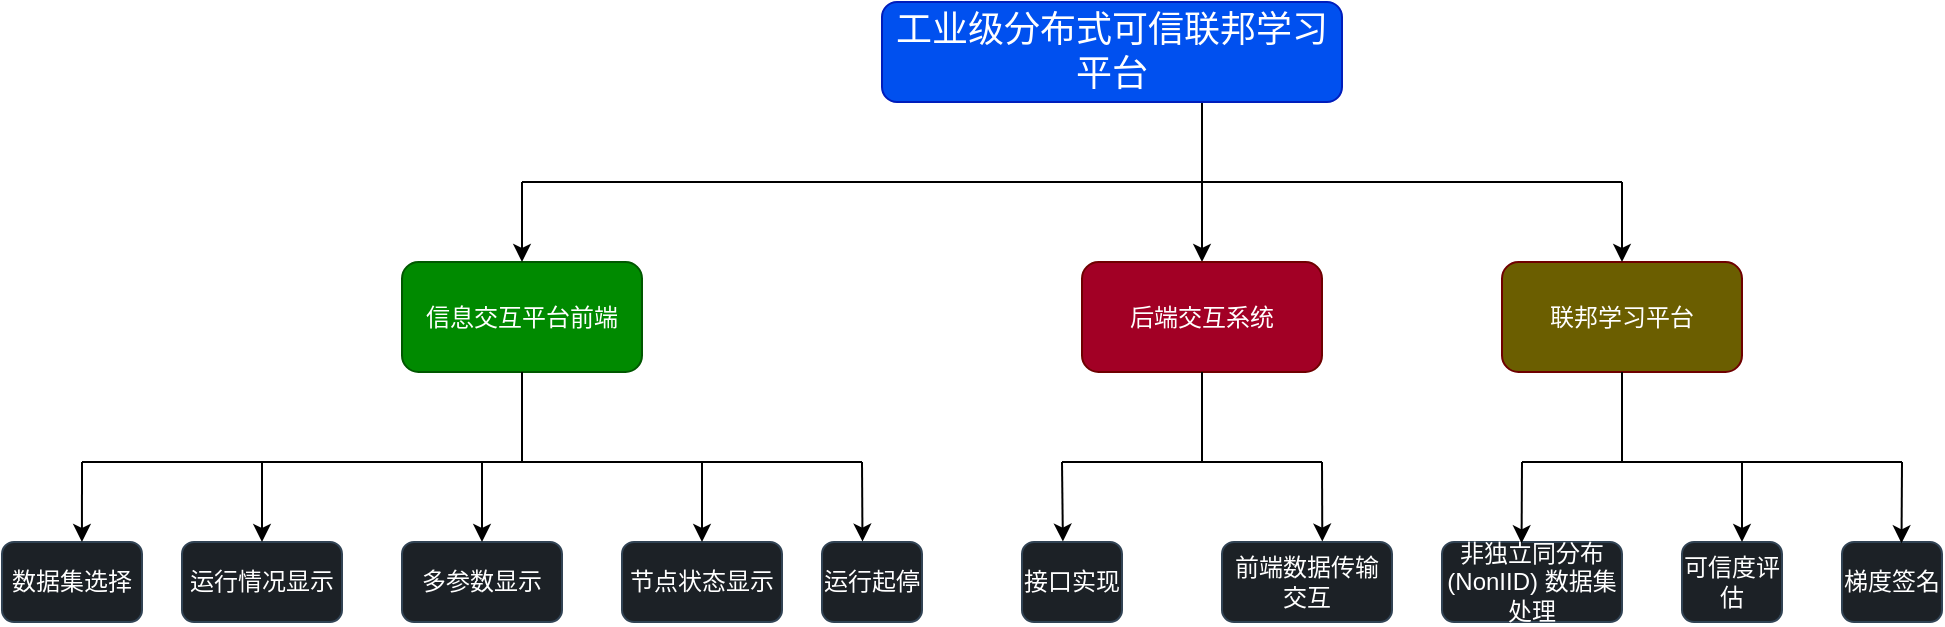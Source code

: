 <mxfile version="24.8.3">
  <diagram id="prtHgNgQTEPvFCAcTncT" name="Page-1">
    <mxGraphModel dx="1928" dy="647" grid="1" gridSize="10" guides="1" tooltips="1" connect="1" arrows="1" fold="1" page="1" pageScale="1" pageWidth="827" pageHeight="1169" math="0" shadow="0">
      <root>
        <mxCell id="0" />
        <mxCell id="1" parent="0" />
        <mxCell id="OQ3-HiYQG09LI8E70GHC-3" value="" style="edgeStyle=orthogonalEdgeStyle;rounded=0;orthogonalLoop=1;jettySize=auto;html=1;" edge="1" parent="1" source="OQ3-HiYQG09LI8E70GHC-1" target="OQ3-HiYQG09LI8E70GHC-2">
          <mxGeometry relative="1" as="geometry">
            <Array as="points">
              <mxPoint x="380" y="200" />
              <mxPoint x="380" y="200" />
            </Array>
          </mxGeometry>
        </mxCell>
        <mxCell id="OQ3-HiYQG09LI8E70GHC-1" value="&lt;span style=&quot;text-align: start; font-family: 仿宋;&quot;&gt;&lt;font style=&quot;font-size: 18px;&quot;&gt;工业级分布式可信联邦学习平台&lt;/font&gt;&lt;/span&gt;&lt;span style=&quot;font-size: medium; text-align: start;&quot;&gt;&lt;/span&gt;" style="rounded=1;whiteSpace=wrap;html=1;fillColor=#0050ef;strokeColor=#001DBC;fontColor=#ffffff;" vertex="1" parent="1">
          <mxGeometry x="220" y="110" width="230" height="50" as="geometry" />
        </mxCell>
        <mxCell id="OQ3-HiYQG09LI8E70GHC-2" value="后端交互系统" style="whiteSpace=wrap;html=1;fillColor=#a20025;strokeColor=#6F0000;rounded=1;fontColor=#ffffff;" vertex="1" parent="1">
          <mxGeometry x="320" y="240" width="120" height="55" as="geometry" />
        </mxCell>
        <mxCell id="OQ3-HiYQG09LI8E70GHC-4" value="信息交互平台前端" style="whiteSpace=wrap;html=1;fillColor=#008a00;strokeColor=#005700;rounded=1;fontColor=#ffffff;" vertex="1" parent="1">
          <mxGeometry x="-20" y="240" width="120" height="55" as="geometry" />
        </mxCell>
        <mxCell id="OQ3-HiYQG09LI8E70GHC-6" value="联邦学习平台" style="whiteSpace=wrap;html=1;fillColor=#6B5E00;strokeColor=#6F0000;rounded=1;fontColor=#ffffff;fillStyle=auto;" vertex="1" parent="1">
          <mxGeometry x="530" y="240" width="120" height="55" as="geometry" />
        </mxCell>
        <mxCell id="OQ3-HiYQG09LI8E70GHC-8" value="" style="endArrow=none;html=1;rounded=0;" edge="1" parent="1">
          <mxGeometry width="50" height="50" relative="1" as="geometry">
            <mxPoint x="590" y="200" as="sourcePoint" />
            <mxPoint x="40" y="200" as="targetPoint" />
          </mxGeometry>
        </mxCell>
        <mxCell id="OQ3-HiYQG09LI8E70GHC-9" value="" style="endArrow=classic;html=1;rounded=0;entryX=0.5;entryY=0;entryDx=0;entryDy=0;" edge="1" parent="1" target="OQ3-HiYQG09LI8E70GHC-4">
          <mxGeometry width="50" height="50" relative="1" as="geometry">
            <mxPoint x="40" y="200" as="sourcePoint" />
            <mxPoint x="440" y="270" as="targetPoint" />
          </mxGeometry>
        </mxCell>
        <mxCell id="OQ3-HiYQG09LI8E70GHC-10" value="" style="endArrow=classic;html=1;rounded=0;entryX=0.5;entryY=0;entryDx=0;entryDy=0;" edge="1" parent="1" target="OQ3-HiYQG09LI8E70GHC-6">
          <mxGeometry width="50" height="50" relative="1" as="geometry">
            <mxPoint x="590" y="200" as="sourcePoint" />
            <mxPoint x="440" y="270" as="targetPoint" />
          </mxGeometry>
        </mxCell>
        <mxCell id="OQ3-HiYQG09LI8E70GHC-14" value="运行情况显示" style="rounded=1;whiteSpace=wrap;html=1;fillColor=#1C2126;fontColor=#ffffff;strokeColor=#314354;" vertex="1" parent="1">
          <mxGeometry x="-130" y="380" width="80" height="40" as="geometry" />
        </mxCell>
        <mxCell id="OQ3-HiYQG09LI8E70GHC-20" value="数据集选择" style="rounded=1;whiteSpace=wrap;html=1;fillColor=#1C2126;fontColor=#ffffff;strokeColor=#314354;" vertex="1" parent="1">
          <mxGeometry x="-220" y="380" width="70" height="40" as="geometry" />
        </mxCell>
        <mxCell id="OQ3-HiYQG09LI8E70GHC-21" value="多参数显示" style="rounded=1;whiteSpace=wrap;html=1;fillColor=#1C2126;fontColor=#ffffff;strokeColor=#314354;" vertex="1" parent="1">
          <mxGeometry x="-20" y="380" width="80" height="40" as="geometry" />
        </mxCell>
        <mxCell id="OQ3-HiYQG09LI8E70GHC-22" value="节点状态显示" style="rounded=1;whiteSpace=wrap;html=1;fillColor=#1C2126;fontColor=#ffffff;strokeColor=#314354;" vertex="1" parent="1">
          <mxGeometry x="90" y="380" width="80" height="40" as="geometry" />
        </mxCell>
        <mxCell id="OQ3-HiYQG09LI8E70GHC-23" value="运行起停" style="rounded=1;whiteSpace=wrap;html=1;fillColor=#1C2126;fontColor=#ffffff;strokeColor=#314354;" vertex="1" parent="1">
          <mxGeometry x="190" y="380" width="50" height="40" as="geometry" />
        </mxCell>
        <mxCell id="OQ3-HiYQG09LI8E70GHC-29" value="" style="endArrow=none;html=1;rounded=0;exitX=0.5;exitY=1;exitDx=0;exitDy=0;" edge="1" parent="1" source="OQ3-HiYQG09LI8E70GHC-4">
          <mxGeometry width="50" height="50" relative="1" as="geometry">
            <mxPoint x="120" y="320" as="sourcePoint" />
            <mxPoint x="40" y="340" as="targetPoint" />
          </mxGeometry>
        </mxCell>
        <mxCell id="OQ3-HiYQG09LI8E70GHC-39" value="" style="endArrow=none;html=1;rounded=0;" edge="1" parent="1">
          <mxGeometry width="50" height="50" relative="1" as="geometry">
            <mxPoint x="-180" y="340" as="sourcePoint" />
            <mxPoint x="210" y="340" as="targetPoint" />
          </mxGeometry>
        </mxCell>
        <mxCell id="OQ3-HiYQG09LI8E70GHC-42" value="" style="endArrow=classic;html=1;rounded=0;entryX=0.571;entryY=0;entryDx=0;entryDy=0;entryPerimeter=0;" edge="1" parent="1" target="OQ3-HiYQG09LI8E70GHC-20">
          <mxGeometry width="50" height="50" relative="1" as="geometry">
            <mxPoint x="-180" y="340" as="sourcePoint" />
            <mxPoint x="-80" y="320" as="targetPoint" />
          </mxGeometry>
        </mxCell>
        <mxCell id="OQ3-HiYQG09LI8E70GHC-43" value="" style="endArrow=classic;html=1;rounded=0;" edge="1" parent="1" target="OQ3-HiYQG09LI8E70GHC-14">
          <mxGeometry width="50" height="50" relative="1" as="geometry">
            <mxPoint x="-90" y="340" as="sourcePoint" />
            <mxPoint x="10" y="320" as="targetPoint" />
          </mxGeometry>
        </mxCell>
        <mxCell id="OQ3-HiYQG09LI8E70GHC-44" value="" style="endArrow=classic;html=1;rounded=0;" edge="1" parent="1" target="OQ3-HiYQG09LI8E70GHC-21">
          <mxGeometry width="50" height="50" relative="1" as="geometry">
            <mxPoint x="20" y="340" as="sourcePoint" />
            <mxPoint x="50" y="320" as="targetPoint" />
          </mxGeometry>
        </mxCell>
        <mxCell id="OQ3-HiYQG09LI8E70GHC-45" value="" style="endArrow=classic;html=1;rounded=0;entryX=0.5;entryY=0;entryDx=0;entryDy=0;" edge="1" parent="1" target="OQ3-HiYQG09LI8E70GHC-22">
          <mxGeometry width="50" height="50" relative="1" as="geometry">
            <mxPoint x="130" y="340" as="sourcePoint" />
            <mxPoint x="150" y="320" as="targetPoint" />
          </mxGeometry>
        </mxCell>
        <mxCell id="OQ3-HiYQG09LI8E70GHC-46" value="" style="endArrow=classic;html=1;rounded=0;entryX=0.405;entryY=-0.005;entryDx=0;entryDy=0;entryPerimeter=0;" edge="1" parent="1" target="OQ3-HiYQG09LI8E70GHC-23">
          <mxGeometry width="50" height="50" relative="1" as="geometry">
            <mxPoint x="210" y="340" as="sourcePoint" />
            <mxPoint x="150" y="320" as="targetPoint" />
          </mxGeometry>
        </mxCell>
        <mxCell id="OQ3-HiYQG09LI8E70GHC-47" value="接口实现" style="rounded=1;whiteSpace=wrap;html=1;fillColor=#1C2126;fontColor=#ffffff;strokeColor=#314354;" vertex="1" parent="1">
          <mxGeometry x="290" y="380" width="50" height="40" as="geometry" />
        </mxCell>
        <mxCell id="OQ3-HiYQG09LI8E70GHC-48" value="前端数据传输交互" style="rounded=1;whiteSpace=wrap;html=1;fillColor=#1C2126;fontColor=#ffffff;strokeColor=#314354;" vertex="1" parent="1">
          <mxGeometry x="390" y="380" width="85" height="40" as="geometry" />
        </mxCell>
        <mxCell id="OQ3-HiYQG09LI8E70GHC-49" value="" style="endArrow=none;html=1;rounded=0;" edge="1" parent="1">
          <mxGeometry width="50" height="50" relative="1" as="geometry">
            <mxPoint x="310" y="340" as="sourcePoint" />
            <mxPoint x="440" y="340" as="targetPoint" />
          </mxGeometry>
        </mxCell>
        <mxCell id="OQ3-HiYQG09LI8E70GHC-50" value="" style="endArrow=none;html=1;rounded=0;entryX=0.5;entryY=1;entryDx=0;entryDy=0;" edge="1" parent="1" target="OQ3-HiYQG09LI8E70GHC-2">
          <mxGeometry width="50" height="50" relative="1" as="geometry">
            <mxPoint x="380" y="340" as="sourcePoint" />
            <mxPoint x="360" y="350" as="targetPoint" />
          </mxGeometry>
        </mxCell>
        <mxCell id="OQ3-HiYQG09LI8E70GHC-51" value="" style="endArrow=classic;html=1;rounded=0;entryX=0.409;entryY=-0.005;entryDx=0;entryDy=0;entryPerimeter=0;" edge="1" parent="1" target="OQ3-HiYQG09LI8E70GHC-47">
          <mxGeometry width="50" height="50" relative="1" as="geometry">
            <mxPoint x="310" y="340" as="sourcePoint" />
            <mxPoint x="360" y="350" as="targetPoint" />
          </mxGeometry>
        </mxCell>
        <mxCell id="OQ3-HiYQG09LI8E70GHC-52" value="" style="endArrow=classic;html=1;rounded=0;entryX=0.59;entryY=-0.005;entryDx=0;entryDy=0;entryPerimeter=0;" edge="1" parent="1" target="OQ3-HiYQG09LI8E70GHC-48">
          <mxGeometry width="50" height="50" relative="1" as="geometry">
            <mxPoint x="440" y="340" as="sourcePoint" />
            <mxPoint x="360" y="350" as="targetPoint" />
          </mxGeometry>
        </mxCell>
        <mxCell id="OQ3-HiYQG09LI8E70GHC-55" value="非独立同分布(NonIID) 数据集处理" style="rounded=1;whiteSpace=wrap;html=1;fillColor=#1C2126;fontColor=#ffffff;strokeColor=#314354;" vertex="1" parent="1">
          <mxGeometry x="500" y="380" width="90" height="40" as="geometry" />
        </mxCell>
        <mxCell id="OQ3-HiYQG09LI8E70GHC-56" value="可信度评估" style="rounded=1;whiteSpace=wrap;html=1;fillColor=#1C2126;fontColor=#ffffff;strokeColor=#314354;" vertex="1" parent="1">
          <mxGeometry x="620" y="380" width="50" height="40" as="geometry" />
        </mxCell>
        <mxCell id="OQ3-HiYQG09LI8E70GHC-57" value="梯度签名" style="rounded=1;whiteSpace=wrap;html=1;fillColor=#1C2126;fontColor=#ffffff;strokeColor=#314354;" vertex="1" parent="1">
          <mxGeometry x="700" y="380" width="50" height="40" as="geometry" />
        </mxCell>
        <mxCell id="OQ3-HiYQG09LI8E70GHC-58" value="" style="endArrow=none;html=1;rounded=0;" edge="1" parent="1">
          <mxGeometry width="50" height="50" relative="1" as="geometry">
            <mxPoint x="540" y="340" as="sourcePoint" />
            <mxPoint x="730" y="340" as="targetPoint" />
          </mxGeometry>
        </mxCell>
        <mxCell id="OQ3-HiYQG09LI8E70GHC-59" value="" style="endArrow=none;html=1;rounded=0;entryX=0.5;entryY=1;entryDx=0;entryDy=0;" edge="1" parent="1" target="OQ3-HiYQG09LI8E70GHC-6">
          <mxGeometry width="50" height="50" relative="1" as="geometry">
            <mxPoint x="590" y="340" as="sourcePoint" />
            <mxPoint x="550" y="290" as="targetPoint" />
          </mxGeometry>
        </mxCell>
        <mxCell id="OQ3-HiYQG09LI8E70GHC-60" value="" style="endArrow=classic;html=1;rounded=0;entryX=0.442;entryY=0.016;entryDx=0;entryDy=0;entryPerimeter=0;" edge="1" parent="1" target="OQ3-HiYQG09LI8E70GHC-55">
          <mxGeometry width="50" height="50" relative="1" as="geometry">
            <mxPoint x="540" y="340" as="sourcePoint" />
            <mxPoint x="550" y="290" as="targetPoint" />
          </mxGeometry>
        </mxCell>
        <mxCell id="OQ3-HiYQG09LI8E70GHC-61" value="" style="endArrow=classic;html=1;rounded=0;entryX=0.6;entryY=0;entryDx=0;entryDy=0;entryPerimeter=0;" edge="1" parent="1" target="OQ3-HiYQG09LI8E70GHC-56">
          <mxGeometry width="50" height="50" relative="1" as="geometry">
            <mxPoint x="650" y="340" as="sourcePoint" />
            <mxPoint x="460" y="360" as="targetPoint" />
          </mxGeometry>
        </mxCell>
        <mxCell id="OQ3-HiYQG09LI8E70GHC-63" value="" style="endArrow=classic;html=1;rounded=0;entryX=0.595;entryY=0.016;entryDx=0;entryDy=0;entryPerimeter=0;" edge="1" parent="1" target="OQ3-HiYQG09LI8E70GHC-57">
          <mxGeometry width="50" height="50" relative="1" as="geometry">
            <mxPoint x="730" y="340" as="sourcePoint" />
            <mxPoint x="730" y="370" as="targetPoint" />
          </mxGeometry>
        </mxCell>
      </root>
    </mxGraphModel>
  </diagram>
</mxfile>
